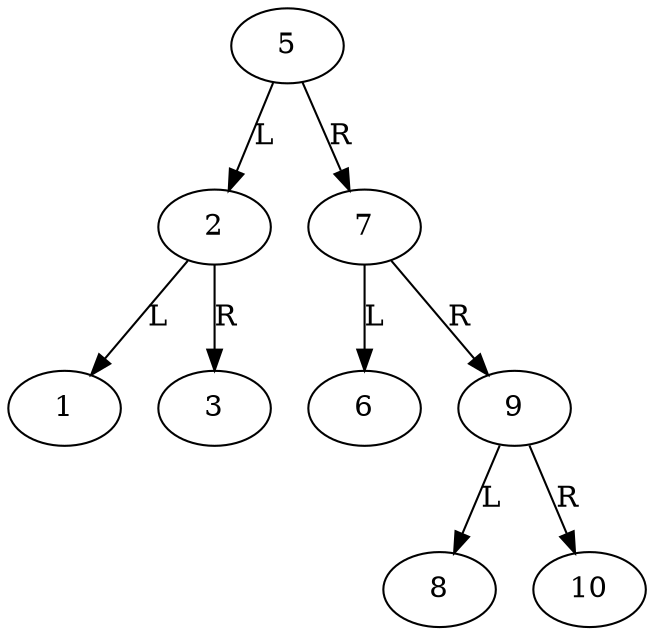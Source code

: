 digraph G {
    5 [label="5"];
    5 -> 2 [label="L"];
    2 [label="2"];
    2 -> 1 [label="L"];
    1 [label="1"];
    2 -> 3 [label="R"];
    3 [label="3"];
    5 -> 7 [label="R"];
    7 [label="7"];
    7 -> 6 [label="L"];
    6 [label="6"];
    7 -> 9 [label="R"];
    9 [label="9"];
    9 -> 8 [label="L"];
    8 [label="8"];
    9 -> 10 [label="R"];
    10 [label="10"];
}
